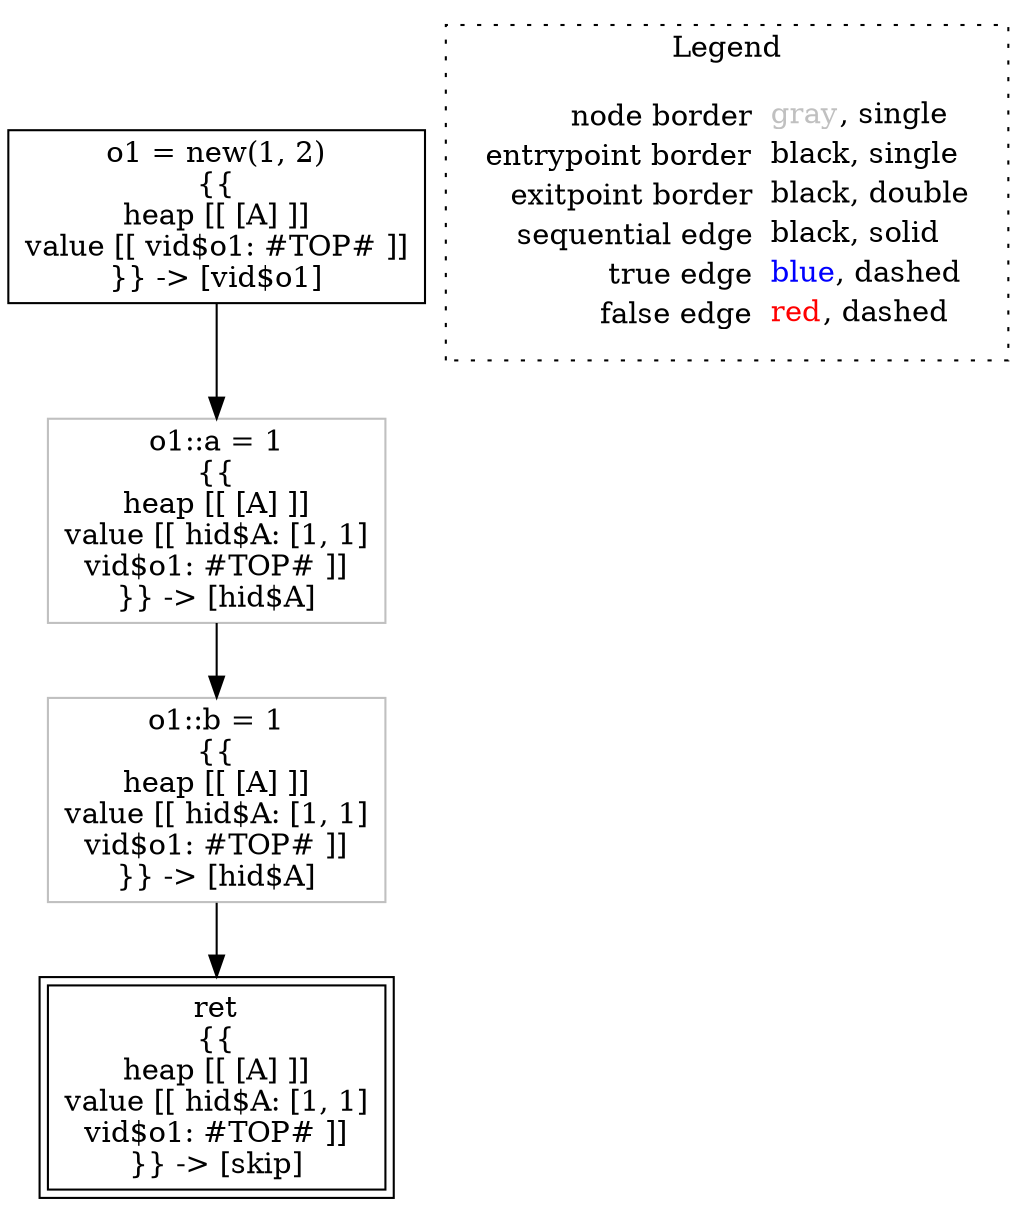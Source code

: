 digraph {
	"node0" [shape="rect",color="black",label=<o1 = new(1, 2)<BR/>{{<BR/>heap [[ [A] ]]<BR/>value [[ vid$o1: #TOP# ]]<BR/>}} -&gt; [vid$o1]>];
	"node1" [shape="rect",color="black",peripheries="2",label=<ret<BR/>{{<BR/>heap [[ [A] ]]<BR/>value [[ hid$A: [1, 1]<BR/>vid$o1: #TOP# ]]<BR/>}} -&gt; [skip]>];
	"node2" [shape="rect",color="gray",label=<o1::a = 1<BR/>{{<BR/>heap [[ [A] ]]<BR/>value [[ hid$A: [1, 1]<BR/>vid$o1: #TOP# ]]<BR/>}} -&gt; [hid$A]>];
	"node3" [shape="rect",color="gray",label=<o1::b = 1<BR/>{{<BR/>heap [[ [A] ]]<BR/>value [[ hid$A: [1, 1]<BR/>vid$o1: #TOP# ]]<BR/>}} -&gt; [hid$A]>];
	"node2" -> "node3" [color="black"];
	"node3" -> "node1" [color="black"];
	"node0" -> "node2" [color="black"];
subgraph cluster_legend {
	label="Legend";
	style=dotted;
	node [shape=plaintext];
	"legend" [label=<<table border="0" cellpadding="2" cellspacing="0" cellborder="0"><tr><td align="right">node border&nbsp;</td><td align="left"><font color="gray">gray</font>, single</td></tr><tr><td align="right">entrypoint border&nbsp;</td><td align="left"><font color="black">black</font>, single</td></tr><tr><td align="right">exitpoint border&nbsp;</td><td align="left"><font color="black">black</font>, double</td></tr><tr><td align="right">sequential edge&nbsp;</td><td align="left"><font color="black">black</font>, solid</td></tr><tr><td align="right">true edge&nbsp;</td><td align="left"><font color="blue">blue</font>, dashed</td></tr><tr><td align="right">false edge&nbsp;</td><td align="left"><font color="red">red</font>, dashed</td></tr></table>>];
}

}

